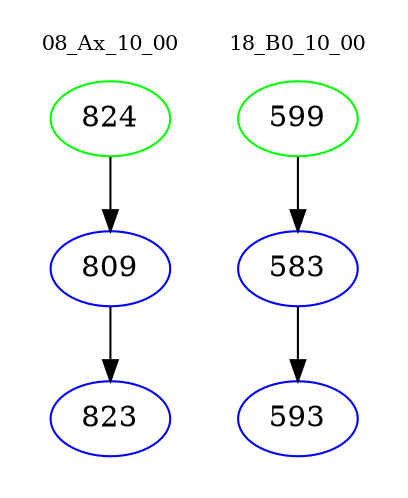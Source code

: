 digraph{
subgraph cluster_0 {
color = white
label = "08_Ax_10_00";
fontsize=10;
T0_824 [label="824", color="green"]
T0_824 -> T0_809 [color="black"]
T0_809 [label="809", color="blue"]
T0_809 -> T0_823 [color="black"]
T0_823 [label="823", color="blue"]
}
subgraph cluster_1 {
color = white
label = "18_B0_10_00";
fontsize=10;
T1_599 [label="599", color="green"]
T1_599 -> T1_583 [color="black"]
T1_583 [label="583", color="blue"]
T1_583 -> T1_593 [color="black"]
T1_593 [label="593", color="blue"]
}
}
